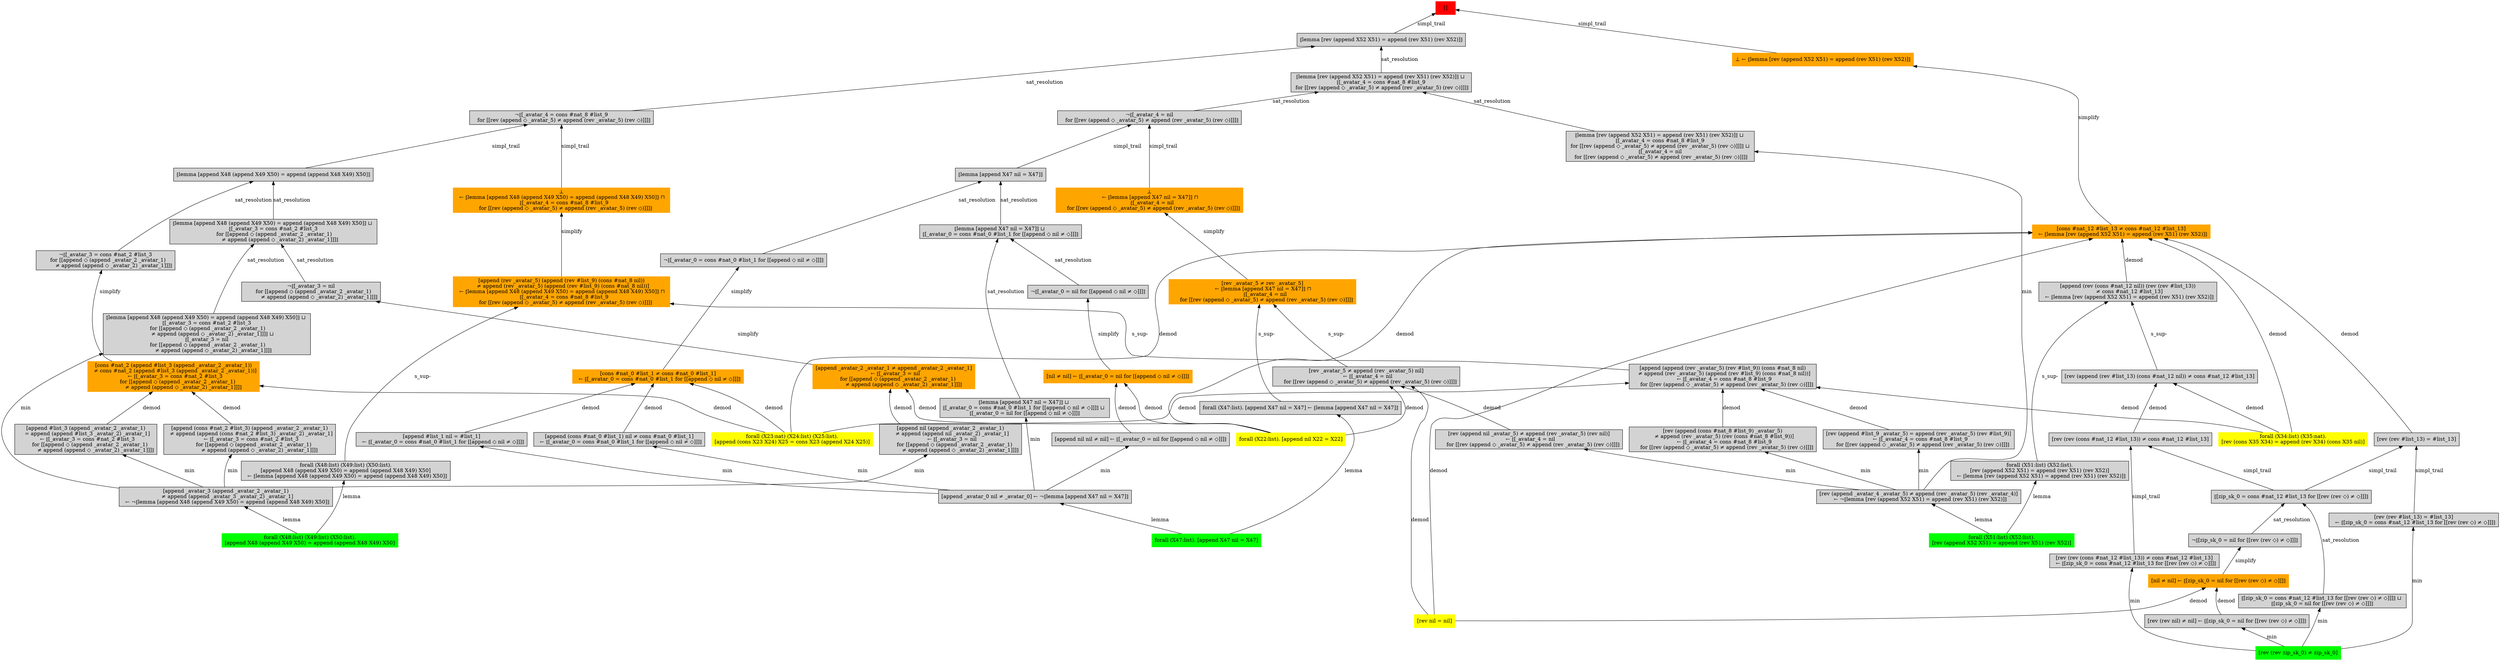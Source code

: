 digraph "unsat_graph" {
  vertex_0 [color=red, label="[]", shape=box, style=filled];
  vertex_0 -> vertex_1 [label="simpl_trail", dir="back"];
  vertex_1 [shape=box, label="⟦lemma [rev (append X52 X51) = append (rev X51) (rev X52)]⟧", style=filled];
  vertex_1 -> vertex_2 [label="sat_resolution", dir="back"];
  vertex_2 [shape=box, label="¬⟦[_avatar_4 = cons #nat_8 #list_9
   for [[rev (append ◇ _avatar_5) ≠ append (rev _avatar_5) (rev ◇)]]]⟧", style=filled];
  vertex_2 -> vertex_3 [label="simpl_trail", dir="back"];
  vertex_3 [shape=box, label="⟦lemma [append X48 (append X49 X50) = append (append X48 X49) X50]⟧", style=filled];
  vertex_3 -> vertex_4 [label="sat_resolution", dir="back"];
  vertex_4 [shape=box, label="¬⟦[_avatar_3 = cons #nat_2 #list_3
   for [[append ◇ (append _avatar_2 _avatar_1)
          ≠ append (append ◇ _avatar_2) _avatar_1]]]⟧", style=filled];
  vertex_4 -> vertex_5 [label="simplify", dir="back"];
  vertex_5 [color=orange, shape=box, label="[cons #nat_2 (append #list_3 (append _avatar_2 _avatar_1))
  ≠ cons #nat_2 (append #list_3 (append _avatar_2 _avatar_1))]
  ← ⟦[_avatar_3 = cons #nat_2 #list_3
     for [[append ◇ (append _avatar_2 _avatar_1)
            ≠ append (append ◇ _avatar_2) _avatar_1]]]⟧", style=filled];
  vertex_5 -> vertex_6 [label="demod", dir="back"];
  vertex_6 [color=yellow, shape=box, label="forall (X23:nat) (X24:list) (X25:list).
[append (cons X23 X24) X25 = cons X23 (append X24 X25)]", style=filled];
  vertex_5 -> vertex_7 [label="demod", dir="back"];
  vertex_7 [shape=box, label="[append #list_3 (append _avatar_2 _avatar_1)
  = append (append #list_3 _avatar_2) _avatar_1]
  ← ⟦[_avatar_3 = cons #nat_2 #list_3
     for [[append ◇ (append _avatar_2 _avatar_1)
            ≠ append (append ◇ _avatar_2) _avatar_1]]]⟧", style=filled];
  vertex_7 -> vertex_8 [label="min", dir="back"];
  vertex_8 [shape=box, label="[append _avatar_3 (append _avatar_2 _avatar_1)
  ≠ append (append _avatar_3 _avatar_2) _avatar_1]
  ← ¬⟦lemma [append X48 (append X49 X50) = append (append X48 X49) X50]⟧", style=filled];
  vertex_8 -> vertex_9 [label="lemma", dir="back"];
  vertex_9 [color=green, shape=box, label="forall (X48:list) (X49:list) (X50:list).
[append X48 (append X49 X50) = append (append X48 X49) X50]", style=filled];
  vertex_5 -> vertex_10 [label="demod", dir="back"];
  vertex_10 [shape=box, label="[append (cons #nat_2 #list_3) (append _avatar_2 _avatar_1)
  ≠ append (append (cons #nat_2 #list_3) _avatar_2) _avatar_1]
  ← ⟦[_avatar_3 = cons #nat_2 #list_3
     for [[append ◇ (append _avatar_2 _avatar_1)
            ≠ append (append ◇ _avatar_2) _avatar_1]]]⟧", style=filled];
  vertex_10 -> vertex_8 [label="min", dir="back"];
  vertex_3 -> vertex_11 [label="sat_resolution", dir="back"];
  vertex_11 [shape=box, label="⟦lemma [append X48 (append X49 X50) = append (append X48 X49) X50]⟧ ⊔ 
⟦[_avatar_3 = cons #nat_2 #list_3
 for [[append ◇ (append _avatar_2 _avatar_1)
        ≠ append (append ◇ _avatar_2) _avatar_1]]]⟧", style=filled];
  vertex_11 -> vertex_12 [label="sat_resolution", dir="back"];
  vertex_12 [shape=box, label="¬⟦[_avatar_3 = nil
   for [[append ◇ (append _avatar_2 _avatar_1)
          ≠ append (append ◇ _avatar_2) _avatar_1]]]⟧", style=filled];
  vertex_12 -> vertex_13 [label="simplify", dir="back"];
  vertex_13 [color=orange, shape=box, label="[append _avatar_2 _avatar_1 ≠ append _avatar_2 _avatar_1]
  ← ⟦[_avatar_3 = nil
     for [[append ◇ (append _avatar_2 _avatar_1)
            ≠ append (append ◇ _avatar_2) _avatar_1]]]⟧", style=filled];
  vertex_13 -> vertex_14 [label="demod", dir="back"];
  vertex_14 [color=yellow, shape=box, label="forall (X22:list). [append nil X22 = X22]", style=filled];
  vertex_13 -> vertex_15 [label="demod", dir="back"];
  vertex_15 [shape=box, label="[append nil (append _avatar_2 _avatar_1)
  ≠ append (append nil _avatar_2) _avatar_1]
  ← ⟦[_avatar_3 = nil
     for [[append ◇ (append _avatar_2 _avatar_1)
            ≠ append (append ◇ _avatar_2) _avatar_1]]]⟧", style=filled];
  vertex_15 -> vertex_8 [label="min", dir="back"];
  vertex_11 -> vertex_16 [label="sat_resolution", dir="back"];
  vertex_16 [shape=box, label="⟦lemma [append X48 (append X49 X50) = append (append X48 X49) X50]⟧ ⊔ 
⟦[_avatar_3 = cons #nat_2 #list_3
 for [[append ◇ (append _avatar_2 _avatar_1)
        ≠ append (append ◇ _avatar_2) _avatar_1]]]⟧ ⊔ 
⟦[_avatar_3 = nil
 for [[append ◇ (append _avatar_2 _avatar_1)
        ≠ append (append ◇ _avatar_2) _avatar_1]]]⟧", style=filled];
  vertex_16 -> vertex_8 [label="min", dir="back"];
  vertex_2 -> vertex_17 [label="simpl_trail", dir="back"];
  vertex_17 [color=orange, shape=box, label="⊥
  ← ⟦lemma [append X48 (append X49 X50) = append (append X48 X49) X50]⟧ ⊓ 
    ⟦[_avatar_4 = cons #nat_8 #list_9
     for [[rev (append ◇ _avatar_5) ≠ append (rev _avatar_5) (rev ◇)]]]⟧", style=filled];
  vertex_17 -> vertex_18 [label="simplify", dir="back"];
  vertex_18 [color=orange, shape=box, label="[append (rev _avatar_5) (append (rev #list_9) (cons #nat_8 nil))
  ≠ append (rev _avatar_5) (append (rev #list_9) (cons #nat_8 nil))]
  ← ⟦lemma [append X48 (append X49 X50) = append (append X48 X49) X50]⟧ ⊓ 
    ⟦[_avatar_4 = cons #nat_8 #list_9
     for [[rev (append ◇ _avatar_5) ≠ append (rev _avatar_5) (rev ◇)]]]⟧", style=filled];
  vertex_18 -> vertex_19 [label="s_sup-", dir="back"];
  vertex_19 [shape=box, label="[append (append (rev _avatar_5) (rev #list_9)) (cons #nat_8 nil)
  ≠ append (rev _avatar_5) (append (rev #list_9) (cons #nat_8 nil))]
  ← ⟦[_avatar_4 = cons #nat_8 #list_9
     for [[rev (append ◇ _avatar_5) ≠ append (rev _avatar_5) (rev ◇)]]]⟧", style=filled];
  vertex_19 -> vertex_6 [label="demod", dir="back"];
  vertex_19 -> vertex_20 [label="demod", dir="back"];
  vertex_20 [color=yellow, shape=box, label="forall (X34:list) (X35:nat).
[rev (cons X35 X34) = append (rev X34) (cons X35 nil)]", style=filled];
  vertex_19 -> vertex_21 [label="demod", dir="back"];
  vertex_21 [shape=box, label="[rev (append #list_9 _avatar_5) = append (rev _avatar_5) (rev #list_9)]
  ← ⟦[_avatar_4 = cons #nat_8 #list_9
     for [[rev (append ◇ _avatar_5) ≠ append (rev _avatar_5) (rev ◇)]]]⟧", style=filled];
  vertex_21 -> vertex_22 [label="min", dir="back"];
  vertex_22 [shape=box, label="[rev (append _avatar_4 _avatar_5) ≠ append (rev _avatar_5) (rev _avatar_4)]
  ← ¬⟦lemma [rev (append X52 X51) = append (rev X51) (rev X52)]⟧", style=filled];
  vertex_22 -> vertex_23 [label="lemma", dir="back"];
  vertex_23 [color=green, shape=box, label="forall (X51:list) (X52:list).
[rev (append X52 X51) = append (rev X51) (rev X52)]", style=filled];
  vertex_19 -> vertex_24 [label="demod", dir="back"];
  vertex_24 [shape=box, label="[rev (append (cons #nat_8 #list_9) _avatar_5)
  ≠ append (rev _avatar_5) (rev (cons #nat_8 #list_9))]
  ← ⟦[_avatar_4 = cons #nat_8 #list_9
     for [[rev (append ◇ _avatar_5) ≠ append (rev _avatar_5) (rev ◇)]]]⟧", style=filled];
  vertex_24 -> vertex_22 [label="min", dir="back"];
  vertex_18 -> vertex_25 [label="s_sup-", dir="back"];
  vertex_25 [shape=box, label="forall (X48:list) (X49:list) (X50:list).
[append X48 (append X49 X50) = append (append X48 X49) X50]
  ← ⟦lemma [append X48 (append X49 X50) = append (append X48 X49) X50]⟧", style=filled];
  vertex_25 -> vertex_9 [label="lemma", dir="back"];
  vertex_1 -> vertex_26 [label="sat_resolution", dir="back"];
  vertex_26 [shape=box, label="⟦lemma [rev (append X52 X51) = append (rev X51) (rev X52)]⟧ ⊔ 
⟦[_avatar_4 = cons #nat_8 #list_9
 for [[rev (append ◇ _avatar_5) ≠ append (rev _avatar_5) (rev ◇)]]]⟧", style=filled];
  vertex_26 -> vertex_27 [label="sat_resolution", dir="back"];
  vertex_27 [shape=box, label="¬⟦[_avatar_4 = nil
   for [[rev (append ◇ _avatar_5) ≠ append (rev _avatar_5) (rev ◇)]]]⟧", style=filled];
  vertex_27 -> vertex_28 [label="simpl_trail", dir="back"];
  vertex_28 [shape=box, label="⟦lemma [append X47 nil = X47]⟧", style=filled];
  vertex_28 -> vertex_29 [label="sat_resolution", dir="back"];
  vertex_29 [shape=box, label="¬⟦[_avatar_0 = cons #nat_0 #list_1 for [[append ◇ nil ≠ ◇]]]⟧", style=filled];
  vertex_29 -> vertex_30 [label="simplify", dir="back"];
  vertex_30 [color=orange, shape=box, label="[cons #nat_0 #list_1 ≠ cons #nat_0 #list_1]
  ← ⟦[_avatar_0 = cons #nat_0 #list_1 for [[append ◇ nil ≠ ◇]]]⟧", style=filled];
  vertex_30 -> vertex_6 [label="demod", dir="back"];
  vertex_30 -> vertex_31 [label="demod", dir="back"];
  vertex_31 [shape=box, label="[append #list_1 nil = #list_1]
  ← ⟦[_avatar_0 = cons #nat_0 #list_1 for [[append ◇ nil ≠ ◇]]]⟧", style=filled];
  vertex_31 -> vertex_32 [label="min", dir="back"];
  vertex_32 [shape=box, label="[append _avatar_0 nil ≠ _avatar_0] ← ¬⟦lemma [append X47 nil = X47]⟧", style=filled];
  vertex_32 -> vertex_33 [label="lemma", dir="back"];
  vertex_33 [color=green, shape=box, label="forall (X47:list). [append X47 nil = X47]", style=filled];
  vertex_30 -> vertex_34 [label="demod", dir="back"];
  vertex_34 [shape=box, label="[append (cons #nat_0 #list_1) nil ≠ cons #nat_0 #list_1]
  ← ⟦[_avatar_0 = cons #nat_0 #list_1 for [[append ◇ nil ≠ ◇]]]⟧", style=filled];
  vertex_34 -> vertex_32 [label="min", dir="back"];
  vertex_28 -> vertex_35 [label="sat_resolution", dir="back"];
  vertex_35 [shape=box, label="⟦lemma [append X47 nil = X47]⟧ ⊔ 
⟦[_avatar_0 = cons #nat_0 #list_1 for [[append ◇ nil ≠ ◇]]]⟧", style=filled];
  vertex_35 -> vertex_36 [label="sat_resolution", dir="back"];
  vertex_36 [shape=box, label="¬⟦[_avatar_0 = nil for [[append ◇ nil ≠ ◇]]]⟧", style=filled];
  vertex_36 -> vertex_37 [label="simplify", dir="back"];
  vertex_37 [color=orange, shape=box, label="[nil ≠ nil] ← ⟦[_avatar_0 = nil for [[append ◇ nil ≠ ◇]]]⟧", style=filled];
  vertex_37 -> vertex_14 [label="demod", dir="back"];
  vertex_37 -> vertex_38 [label="demod", dir="back"];
  vertex_38 [shape=box, label="[append nil nil ≠ nil] ← ⟦[_avatar_0 = nil for [[append ◇ nil ≠ ◇]]]⟧", style=filled];
  vertex_38 -> vertex_32 [label="min", dir="back"];
  vertex_35 -> vertex_39 [label="sat_resolution", dir="back"];
  vertex_39 [shape=box, label="⟦lemma [append X47 nil = X47]⟧ ⊔ 
⟦[_avatar_0 = cons #nat_0 #list_1 for [[append ◇ nil ≠ ◇]]]⟧ ⊔ 
⟦[_avatar_0 = nil for [[append ◇ nil ≠ ◇]]]⟧", style=filled];
  vertex_39 -> vertex_32 [label="min", dir="back"];
  vertex_27 -> vertex_40 [label="simpl_trail", dir="back"];
  vertex_40 [color=orange, shape=box, label="⊥
  ← ⟦lemma [append X47 nil = X47]⟧ ⊓ 
    ⟦[_avatar_4 = nil
     for [[rev (append ◇ _avatar_5) ≠ append (rev _avatar_5) (rev ◇)]]]⟧", style=filled];
  vertex_40 -> vertex_41 [label="simplify", dir="back"];
  vertex_41 [color=orange, shape=box, label="[rev _avatar_5 ≠ rev _avatar_5]
  ← ⟦lemma [append X47 nil = X47]⟧ ⊓ 
    ⟦[_avatar_4 = nil
     for [[rev (append ◇ _avatar_5) ≠ append (rev _avatar_5) (rev ◇)]]]⟧", style=filled];
  vertex_41 -> vertex_42 [label="s_sup-", dir="back"];
  vertex_42 [shape=box, label="[rev _avatar_5 ≠ append (rev _avatar_5) nil]
  ← ⟦[_avatar_4 = nil
     for [[rev (append ◇ _avatar_5) ≠ append (rev _avatar_5) (rev ◇)]]]⟧", style=filled];
  vertex_42 -> vertex_14 [label="demod", dir="back"];
  vertex_42 -> vertex_43 [label="demod", dir="back"];
  vertex_43 [color=yellow, shape=box, label="[rev nil = nil]", style=filled];
  vertex_42 -> vertex_44 [label="demod", dir="back"];
  vertex_44 [shape=box, label="[rev (append nil _avatar_5) ≠ append (rev _avatar_5) (rev nil)]
  ← ⟦[_avatar_4 = nil
     for [[rev (append ◇ _avatar_5) ≠ append (rev _avatar_5) (rev ◇)]]]⟧", style=filled];
  vertex_44 -> vertex_22 [label="min", dir="back"];
  vertex_41 -> vertex_45 [label="s_sup-", dir="back"];
  vertex_45 [shape=box, label="forall (X47:list). [append X47 nil = X47] ← ⟦lemma [append X47 nil = X47]⟧", style=filled];
  vertex_45 -> vertex_33 [label="lemma", dir="back"];
  vertex_26 -> vertex_46 [label="sat_resolution", dir="back"];
  vertex_46 [shape=box, label="⟦lemma [rev (append X52 X51) = append (rev X51) (rev X52)]⟧ ⊔ 
⟦[_avatar_4 = cons #nat_8 #list_9
 for [[rev (append ◇ _avatar_5) ≠ append (rev _avatar_5) (rev ◇)]]]⟧ ⊔ 
⟦[_avatar_4 = nil
 for [[rev (append ◇ _avatar_5) ≠ append (rev _avatar_5) (rev ◇)]]]⟧", style=filled];
  vertex_46 -> vertex_22 [label="min", dir="back"];
  vertex_0 -> vertex_47 [label="simpl_trail", dir="back"];
  vertex_47 [color=orange, shape=box, label="⊥ ← ⟦lemma [rev (append X52 X51) = append (rev X51) (rev X52)]⟧", style=filled];
  vertex_47 -> vertex_48 [label="simplify", dir="back"];
  vertex_48 [color=orange, shape=box, label="[cons #nat_12 #list_13 ≠ cons #nat_12 #list_13]
  ← ⟦lemma [rev (append X52 X51) = append (rev X51) (rev X52)]⟧", style=filled];
  vertex_48 -> vertex_20 [label="demod", dir="back"];
  vertex_48 -> vertex_43 [label="demod", dir="back"];
  vertex_48 -> vertex_14 [label="demod", dir="back"];
  vertex_48 -> vertex_49 [label="demod", dir="back"];
  vertex_49 [shape=box, label="[rev (rev #list_13) = #list_13]", style=filled];
  vertex_49 -> vertex_50 [label="simpl_trail", dir="back"];
  vertex_50 [shape=box, label="⟦[zip_sk_0 = cons #nat_12 #list_13 for [[rev (rev ◇) ≠ ◇]]]⟧", style=filled];
  vertex_50 -> vertex_51 [label="sat_resolution", dir="back"];
  vertex_51 [shape=box, label="¬⟦[zip_sk_0 = nil for [[rev (rev ◇) ≠ ◇]]]⟧", style=filled];
  vertex_51 -> vertex_52 [label="simplify", dir="back"];
  vertex_52 [color=orange, shape=box, label="[nil ≠ nil] ← ⟦[zip_sk_0 = nil for [[rev (rev ◇) ≠ ◇]]]⟧", style=filled];
  vertex_52 -> vertex_43 [label="demod", dir="back"];
  vertex_52 -> vertex_53 [label="demod", dir="back"];
  vertex_53 [shape=box, label="[rev (rev nil) ≠ nil] ← ⟦[zip_sk_0 = nil for [[rev (rev ◇) ≠ ◇]]]⟧", style=filled];
  vertex_53 -> vertex_54 [label="min", dir="back"];
  vertex_54 [color=green, shape=box, label="[rev (rev zip_sk_0) ≠ zip_sk_0]", style=filled];
  vertex_50 -> vertex_55 [label="sat_resolution", dir="back"];
  vertex_55 [shape=box, label="⟦[zip_sk_0 = cons #nat_12 #list_13 for [[rev (rev ◇) ≠ ◇]]]⟧ ⊔ 
⟦[zip_sk_0 = nil for [[rev (rev ◇) ≠ ◇]]]⟧", style=filled];
  vertex_55 -> vertex_54 [label="min", dir="back"];
  vertex_49 -> vertex_56 [label="simpl_trail", dir="back"];
  vertex_56 [shape=box, label="[rev (rev #list_13) = #list_13]
  ← ⟦[zip_sk_0 = cons #nat_12 #list_13 for [[rev (rev ◇) ≠ ◇]]]⟧", style=filled];
  vertex_56 -> vertex_54 [label="min", dir="back"];
  vertex_48 -> vertex_6 [label="demod", dir="back"];
  vertex_48 -> vertex_57 [label="demod", dir="back"];
  vertex_57 [shape=box, label="[append (rev (cons #nat_12 nil)) (rev (rev #list_13))
  ≠ cons #nat_12 #list_13]
  ← ⟦lemma [rev (append X52 X51) = append (rev X51) (rev X52)]⟧", style=filled];
  vertex_57 -> vertex_58 [label="s_sup-", dir="back"];
  vertex_58 [shape=box, label="[rev (append (rev #list_13) (cons #nat_12 nil)) ≠ cons #nat_12 #list_13]", style=filled];
  vertex_58 -> vertex_20 [label="demod", dir="back"];
  vertex_58 -> vertex_59 [label="demod", dir="back"];
  vertex_59 [shape=box, label="[rev (rev (cons #nat_12 #list_13)) ≠ cons #nat_12 #list_13]", style=filled];
  vertex_59 -> vertex_50 [label="simpl_trail", dir="back"];
  vertex_59 -> vertex_60 [label="simpl_trail", dir="back"];
  vertex_60 [shape=box, label="[rev (rev (cons #nat_12 #list_13)) ≠ cons #nat_12 #list_13]
  ← ⟦[zip_sk_0 = cons #nat_12 #list_13 for [[rev (rev ◇) ≠ ◇]]]⟧", style=filled];
  vertex_60 -> vertex_54 [label="min", dir="back"];
  vertex_57 -> vertex_61 [label="s_sup-", dir="back"];
  vertex_61 [shape=box, label="forall (X51:list) (X52:list).
[rev (append X52 X51) = append (rev X51) (rev X52)]
  ← ⟦lemma [rev (append X52 X51) = append (rev X51) (rev X52)]⟧", style=filled];
  vertex_61 -> vertex_23 [label="lemma", dir="back"];
  }


